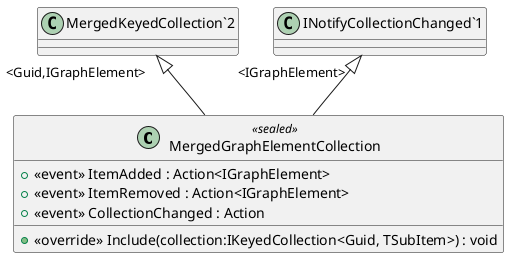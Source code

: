 @startuml
class MergedGraphElementCollection <<sealed>> {
    +  <<event>> ItemAdded : Action<IGraphElement> 
    +  <<event>> ItemRemoved : Action<IGraphElement> 
    +  <<event>> CollectionChanged : Action 
    + <<override>> Include(collection:IKeyedCollection<Guid, TSubItem>) : void
}
"MergedKeyedCollection`2" "<Guid,IGraphElement>" <|-- MergedGraphElementCollection
"INotifyCollectionChanged`1" "<IGraphElement>" <|-- MergedGraphElementCollection
@enduml
